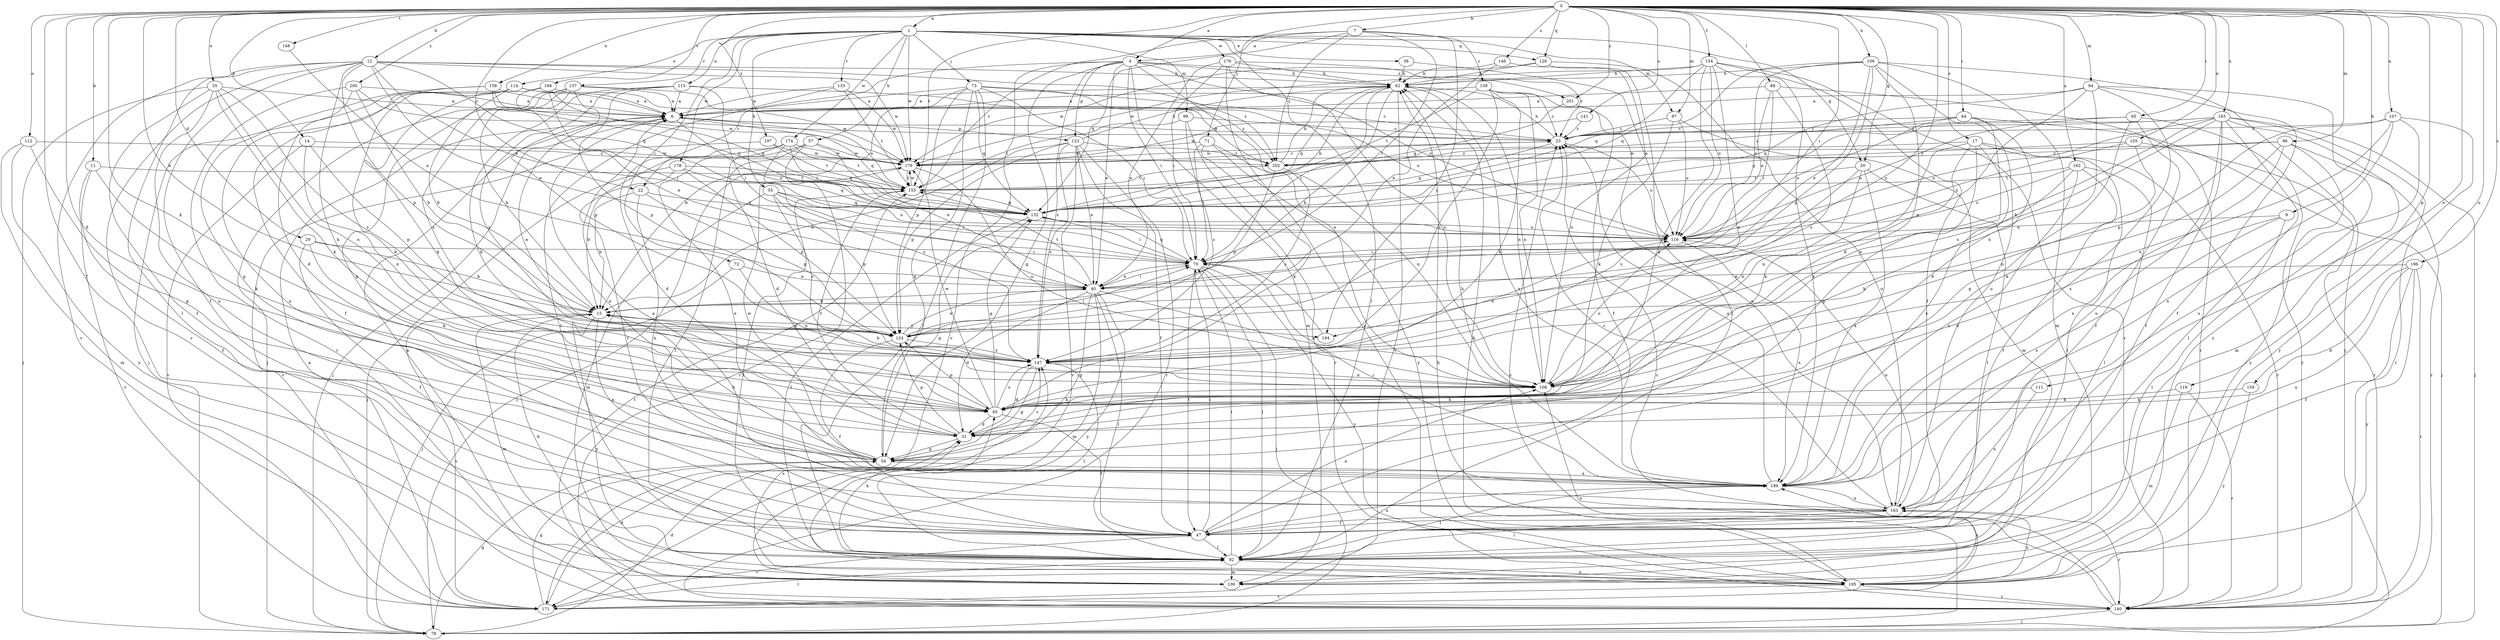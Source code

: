 strict digraph  {
0;
1;
4;
6;
7;
9;
11;
12;
14;
15;
17;
22;
23;
29;
31;
35;
36;
40;
47;
50;
54;
55;
57;
62;
64;
65;
70;
71;
72;
73;
78;
85;
88;
92;
94;
96;
97;
99;
100;
105;
106;
107;
108;
111;
112;
114;
115;
116;
119;
123;
124;
126;
132;
133;
137;
139;
140;
141;
146;
147;
148;
154;
155;
158;
159;
162;
163;
168;
171;
174;
176;
178;
179;
183;
186;
194;
195;
196;
197;
200;
201;
202;
0 -> 1  [label=a];
0 -> 4  [label=a];
0 -> 7  [label=b];
0 -> 9  [label=b];
0 -> 11  [label=b];
0 -> 12  [label=b];
0 -> 14  [label=b];
0 -> 15  [label=b];
0 -> 17  [label=c];
0 -> 22  [label=c];
0 -> 29  [label=d];
0 -> 31  [label=d];
0 -> 35  [label=e];
0 -> 47  [label=f];
0 -> 50  [label=g];
0 -> 64  [label=i];
0 -> 65  [label=i];
0 -> 70  [label=i];
0 -> 71  [label=j];
0 -> 85  [label=k];
0 -> 88  [label=l];
0 -> 94  [label=m];
0 -> 96  [label=m];
0 -> 97  [label=m];
0 -> 105  [label=n];
0 -> 106  [label=n];
0 -> 107  [label=n];
0 -> 111  [label=o];
0 -> 112  [label=o];
0 -> 119  [label=p];
0 -> 126  [label=q];
0 -> 141  [label=s];
0 -> 146  [label=s];
0 -> 148  [label=t];
0 -> 154  [label=t];
0 -> 155  [label=t];
0 -> 158  [label=u];
0 -> 159  [label=u];
0 -> 162  [label=u];
0 -> 168  [label=v];
0 -> 183  [label=x];
0 -> 194  [label=y];
0 -> 196  [label=z];
0 -> 197  [label=z];
0 -> 200  [label=z];
0 -> 201  [label=z];
1 -> 36  [label=e];
1 -> 50  [label=g];
1 -> 55  [label=h];
1 -> 57  [label=h];
1 -> 72  [label=j];
1 -> 73  [label=j];
1 -> 92  [label=l];
1 -> 97  [label=m];
1 -> 99  [label=m];
1 -> 114  [label=o];
1 -> 115  [label=o];
1 -> 126  [label=q];
1 -> 133  [label=r];
1 -> 137  [label=r];
1 -> 174  [label=w];
1 -> 176  [label=w];
1 -> 178  [label=w];
1 -> 179  [label=w];
4 -> 22  [label=c];
4 -> 40  [label=e];
4 -> 54  [label=g];
4 -> 62  [label=h];
4 -> 70  [label=i];
4 -> 100  [label=m];
4 -> 108  [label=n];
4 -> 116  [label=o];
4 -> 123  [label=p];
4 -> 147  [label=s];
4 -> 171  [label=v];
4 -> 201  [label=z];
6 -> 23  [label=c];
6 -> 78  [label=j];
6 -> 116  [label=o];
6 -> 123  [label=p];
6 -> 132  [label=q];
7 -> 4  [label=a];
7 -> 70  [label=i];
7 -> 132  [label=q];
7 -> 139  [label=r];
7 -> 155  [label=t];
7 -> 194  [label=y];
7 -> 202  [label=z];
9 -> 31  [label=d];
9 -> 92  [label=l];
9 -> 116  [label=o];
9 -> 186  [label=x];
11 -> 47  [label=f];
11 -> 85  [label=k];
11 -> 155  [label=t];
11 -> 171  [label=v];
12 -> 40  [label=e];
12 -> 47  [label=f];
12 -> 62  [label=h];
12 -> 85  [label=k];
12 -> 92  [label=l];
12 -> 116  [label=o];
12 -> 124  [label=p];
12 -> 132  [label=q];
12 -> 140  [label=r];
12 -> 171  [label=v];
12 -> 179  [label=w];
12 -> 202  [label=z];
14 -> 108  [label=n];
14 -> 124  [label=p];
14 -> 171  [label=v];
14 -> 179  [label=w];
15 -> 100  [label=m];
15 -> 124  [label=p];
15 -> 171  [label=v];
15 -> 186  [label=x];
15 -> 194  [label=y];
15 -> 195  [label=y];
17 -> 54  [label=g];
17 -> 85  [label=k];
17 -> 92  [label=l];
17 -> 108  [label=n];
17 -> 140  [label=r];
17 -> 186  [label=x];
17 -> 202  [label=z];
22 -> 15  [label=b];
22 -> 124  [label=p];
22 -> 132  [label=q];
22 -> 186  [label=x];
23 -> 62  [label=h];
23 -> 116  [label=o];
23 -> 132  [label=q];
23 -> 179  [label=w];
29 -> 15  [label=b];
29 -> 47  [label=f];
29 -> 70  [label=i];
29 -> 85  [label=k];
31 -> 54  [label=g];
31 -> 124  [label=p];
31 -> 155  [label=t];
35 -> 6  [label=a];
35 -> 47  [label=f];
35 -> 78  [label=j];
35 -> 85  [label=k];
35 -> 108  [label=n];
35 -> 147  [label=s];
35 -> 163  [label=u];
36 -> 62  [label=h];
36 -> 116  [label=o];
40 -> 15  [label=b];
40 -> 31  [label=d];
40 -> 54  [label=g];
40 -> 70  [label=i];
40 -> 92  [label=l];
40 -> 100  [label=m];
40 -> 108  [label=n];
40 -> 155  [label=t];
40 -> 195  [label=y];
47 -> 70  [label=i];
47 -> 92  [label=l];
47 -> 108  [label=n];
47 -> 171  [label=v];
47 -> 186  [label=x];
50 -> 92  [label=l];
50 -> 108  [label=n];
50 -> 147  [label=s];
50 -> 155  [label=t];
50 -> 186  [label=x];
54 -> 15  [label=b];
54 -> 132  [label=q];
54 -> 147  [label=s];
54 -> 179  [label=w];
54 -> 186  [label=x];
55 -> 70  [label=i];
55 -> 100  [label=m];
55 -> 116  [label=o];
55 -> 124  [label=p];
55 -> 132  [label=q];
55 -> 147  [label=s];
57 -> 31  [label=d];
57 -> 40  [label=e];
57 -> 92  [label=l];
57 -> 140  [label=r];
57 -> 179  [label=w];
62 -> 6  [label=a];
62 -> 15  [label=b];
62 -> 70  [label=i];
62 -> 108  [label=n];
62 -> 132  [label=q];
62 -> 171  [label=v];
62 -> 186  [label=x];
64 -> 23  [label=c];
64 -> 31  [label=d];
64 -> 78  [label=j];
64 -> 108  [label=n];
64 -> 116  [label=o];
64 -> 202  [label=z];
65 -> 23  [label=c];
65 -> 47  [label=f];
65 -> 54  [label=g];
65 -> 116  [label=o];
65 -> 140  [label=r];
70 -> 40  [label=e];
70 -> 47  [label=f];
70 -> 78  [label=j];
70 -> 92  [label=l];
70 -> 132  [label=q];
70 -> 195  [label=y];
71 -> 70  [label=i];
71 -> 85  [label=k];
71 -> 108  [label=n];
71 -> 179  [label=w];
71 -> 195  [label=y];
72 -> 40  [label=e];
72 -> 78  [label=j];
72 -> 108  [label=n];
73 -> 6  [label=a];
73 -> 15  [label=b];
73 -> 23  [label=c];
73 -> 54  [label=g];
73 -> 70  [label=i];
73 -> 92  [label=l];
73 -> 116  [label=o];
73 -> 124  [label=p];
73 -> 132  [label=q];
78 -> 31  [label=d];
78 -> 54  [label=g];
78 -> 62  [label=h];
85 -> 31  [label=d];
85 -> 47  [label=f];
85 -> 124  [label=p];
85 -> 132  [label=q];
85 -> 147  [label=s];
85 -> 179  [label=w];
88 -> 6  [label=a];
88 -> 70  [label=i];
88 -> 116  [label=o];
88 -> 140  [label=r];
88 -> 147  [label=s];
92 -> 15  [label=b];
92 -> 70  [label=i];
92 -> 85  [label=k];
92 -> 100  [label=m];
92 -> 195  [label=y];
94 -> 6  [label=a];
94 -> 47  [label=f];
94 -> 108  [label=n];
94 -> 124  [label=p];
94 -> 132  [label=q];
94 -> 186  [label=x];
94 -> 195  [label=y];
96 -> 85  [label=k];
96 -> 140  [label=r];
96 -> 179  [label=w];
96 -> 186  [label=x];
96 -> 195  [label=y];
96 -> 202  [label=z];
97 -> 23  [label=c];
97 -> 85  [label=k];
97 -> 100  [label=m];
97 -> 116  [label=o];
99 -> 23  [label=c];
99 -> 140  [label=r];
99 -> 147  [label=s];
99 -> 155  [label=t];
100 -> 6  [label=a];
105 -> 108  [label=n];
105 -> 116  [label=o];
105 -> 140  [label=r];
105 -> 202  [label=z];
106 -> 31  [label=d];
106 -> 40  [label=e];
106 -> 62  [label=h];
106 -> 78  [label=j];
106 -> 100  [label=m];
106 -> 116  [label=o];
106 -> 124  [label=p];
106 -> 132  [label=q];
106 -> 163  [label=u];
107 -> 23  [label=c];
107 -> 108  [label=n];
107 -> 124  [label=p];
107 -> 163  [label=u];
107 -> 186  [label=x];
107 -> 195  [label=y];
108 -> 85  [label=k];
108 -> 116  [label=o];
111 -> 85  [label=k];
111 -> 163  [label=u];
112 -> 54  [label=g];
112 -> 100  [label=m];
112 -> 195  [label=y];
112 -> 202  [label=z];
114 -> 6  [label=a];
114 -> 15  [label=b];
114 -> 47  [label=f];
114 -> 78  [label=j];
114 -> 85  [label=k];
114 -> 202  [label=z];
115 -> 6  [label=a];
115 -> 70  [label=i];
115 -> 85  [label=k];
115 -> 124  [label=p];
115 -> 147  [label=s];
115 -> 202  [label=z];
116 -> 70  [label=i];
116 -> 186  [label=x];
119 -> 85  [label=k];
119 -> 100  [label=m];
119 -> 140  [label=r];
123 -> 15  [label=b];
123 -> 40  [label=e];
123 -> 47  [label=f];
123 -> 62  [label=h];
123 -> 124  [label=p];
123 -> 140  [label=r];
123 -> 147  [label=s];
123 -> 171  [label=v];
123 -> 202  [label=z];
124 -> 40  [label=e];
124 -> 47  [label=f];
124 -> 70  [label=i];
124 -> 147  [label=s];
126 -> 62  [label=h];
126 -> 92  [label=l];
126 -> 163  [label=u];
126 -> 179  [label=w];
132 -> 62  [label=h];
132 -> 70  [label=i];
132 -> 92  [label=l];
132 -> 116  [label=o];
133 -> 6  [label=a];
133 -> 92  [label=l];
133 -> 155  [label=t];
133 -> 179  [label=w];
137 -> 6  [label=a];
137 -> 15  [label=b];
137 -> 54  [label=g];
137 -> 78  [label=j];
137 -> 124  [label=p];
137 -> 147  [label=s];
137 -> 179  [label=w];
139 -> 6  [label=a];
139 -> 23  [label=c];
139 -> 85  [label=k];
139 -> 108  [label=n];
139 -> 147  [label=s];
139 -> 155  [label=t];
139 -> 163  [label=u];
140 -> 23  [label=c];
140 -> 78  [label=j];
140 -> 108  [label=n];
140 -> 155  [label=t];
141 -> 23  [label=c];
141 -> 179  [label=w];
146 -> 40  [label=e];
146 -> 62  [label=h];
146 -> 108  [label=n];
147 -> 6  [label=a];
147 -> 15  [label=b];
147 -> 31  [label=d];
147 -> 54  [label=g];
147 -> 92  [label=l];
147 -> 108  [label=n];
147 -> 116  [label=o];
148 -> 40  [label=e];
154 -> 31  [label=d];
154 -> 47  [label=f];
154 -> 62  [label=h];
154 -> 108  [label=n];
154 -> 116  [label=o];
154 -> 132  [label=q];
154 -> 140  [label=r];
154 -> 179  [label=w];
154 -> 186  [label=x];
155 -> 6  [label=a];
155 -> 92  [label=l];
155 -> 132  [label=q];
155 -> 179  [label=w];
158 -> 6  [label=a];
158 -> 54  [label=g];
158 -> 85  [label=k];
158 -> 132  [label=q];
158 -> 179  [label=w];
159 -> 85  [label=k];
159 -> 195  [label=y];
162 -> 47  [label=f];
162 -> 85  [label=k];
162 -> 92  [label=l];
162 -> 116  [label=o];
162 -> 155  [label=t];
162 -> 186  [label=x];
163 -> 6  [label=a];
163 -> 23  [label=c];
163 -> 47  [label=f];
163 -> 92  [label=l];
163 -> 116  [label=o];
163 -> 140  [label=r];
168 -> 6  [label=a];
168 -> 40  [label=e];
168 -> 70  [label=i];
168 -> 132  [label=q];
168 -> 163  [label=u];
171 -> 6  [label=a];
171 -> 23  [label=c];
171 -> 31  [label=d];
171 -> 54  [label=g];
171 -> 92  [label=l];
174 -> 31  [label=d];
174 -> 47  [label=f];
174 -> 132  [label=q];
174 -> 147  [label=s];
174 -> 155  [label=t];
174 -> 179  [label=w];
174 -> 186  [label=x];
176 -> 23  [label=c];
176 -> 40  [label=e];
176 -> 62  [label=h];
176 -> 70  [label=i];
176 -> 108  [label=n];
176 -> 195  [label=y];
178 -> 15  [label=b];
178 -> 78  [label=j];
178 -> 124  [label=p];
178 -> 132  [label=q];
178 -> 155  [label=t];
179 -> 23  [label=c];
179 -> 78  [label=j];
179 -> 108  [label=n];
179 -> 155  [label=t];
183 -> 15  [label=b];
183 -> 23  [label=c];
183 -> 47  [label=f];
183 -> 78  [label=j];
183 -> 92  [label=l];
183 -> 100  [label=m];
183 -> 116  [label=o];
183 -> 132  [label=q];
183 -> 140  [label=r];
183 -> 147  [label=s];
183 -> 163  [label=u];
186 -> 6  [label=a];
186 -> 23  [label=c];
186 -> 62  [label=h];
186 -> 70  [label=i];
186 -> 92  [label=l];
186 -> 163  [label=u];
194 -> 70  [label=i];
195 -> 62  [label=h];
195 -> 140  [label=r];
195 -> 147  [label=s];
195 -> 163  [label=u];
195 -> 171  [label=v];
195 -> 186  [label=x];
196 -> 31  [label=d];
196 -> 40  [label=e];
196 -> 47  [label=f];
196 -> 140  [label=r];
196 -> 163  [label=u];
196 -> 195  [label=y];
197 -> 155  [label=t];
197 -> 171  [label=v];
197 -> 179  [label=w];
200 -> 6  [label=a];
200 -> 15  [label=b];
200 -> 23  [label=c];
200 -> 31  [label=d];
200 -> 140  [label=r];
201 -> 47  [label=f];
201 -> 132  [label=q];
202 -> 62  [label=h];
202 -> 124  [label=p];
202 -> 147  [label=s];
202 -> 155  [label=t];
}

